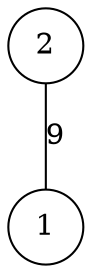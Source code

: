 graph { 
	 fontname="Helvetica,Arial,sans-serif" 
	 node [shape = circle]; 
	 2 -- 1 [label = "9"];
	 1;
	 2;
}
